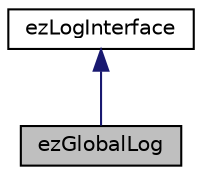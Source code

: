 digraph "ezGlobalLog"
{
 // LATEX_PDF_SIZE
  edge [fontname="Helvetica",fontsize="10",labelfontname="Helvetica",labelfontsize="10"];
  node [fontname="Helvetica",fontsize="10",shape=record];
  Node1 [label="ezGlobalLog",height=0.2,width=0.4,color="black", fillcolor="grey75", style="filled", fontcolor="black",tooltip="This is the standard log system that ezLog sends all messages to."];
  Node2 -> Node1 [dir="back",color="midnightblue",fontsize="10",style="solid",fontname="Helvetica"];
  Node2 [label="ezLogInterface",height=0.2,width=0.4,color="black", fillcolor="white", style="filled",URL="$d2/d9e/classez_log_interface.htm",tooltip="Base class for all logging classes."];
}
